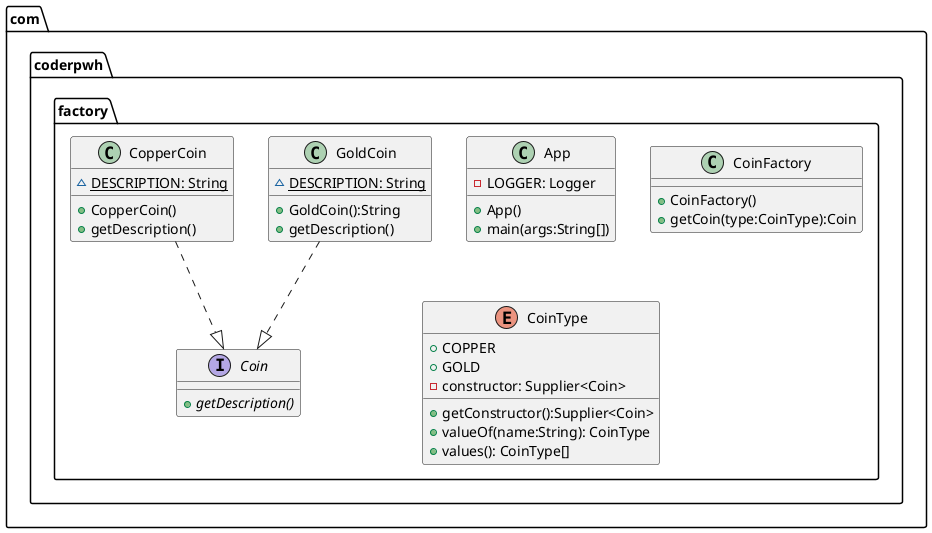 @startuml
package com.coderpwh.factory{


  class App{
   - LOGGER: Logger
   + App()
   + main(args:String[])
  }

  class CoinFactory{
   + CoinFactory()
   + getCoin(type:CoinType):Coin
  }

  enum CoinType{
   + COPPER
   + GOLD
   - constructor: Supplier<Coin>
   + getConstructor():Supplier<Coin>
   + valueOf(name:String): CoinType
   + values(): CoinType[]
  }

 interface Coin{
  + getDescription(){abstract}
 }

   class GoldCoin{
     ~ DESCRIPTION: String {static}
     + GoldCoin():String
     + getDescription()
   }

  class CopperCoin{
  ~ DESCRIPTION: String {static}
  + CopperCoin()
  + getDescription()
  }


CopperCoin ..|> Coin
GoldCoin ..|> Coin

}
@enduml